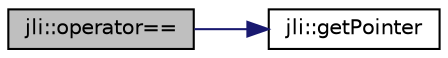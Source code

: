 digraph "jli::operator=="
{
  edge [fontname="Helvetica",fontsize="10",labelfontname="Helvetica",labelfontsize="10"];
  node [fontname="Helvetica",fontsize="10",shape=record];
  rankdir="LR";
  Node1 [label="jli::operator==",height=0.2,width=0.4,color="black", fillcolor="grey75", style="filled", fontcolor="black"];
  Node1 -> Node2 [color="midnightblue",fontsize="10",style="solid"];
  Node2 [label="jli::getPointer",height=0.2,width=0.4,color="black", fillcolor="white", style="filled",URL="$namespacejli.html#aa32d6469cb7cc3dab360993a7e1a276e"];
}
